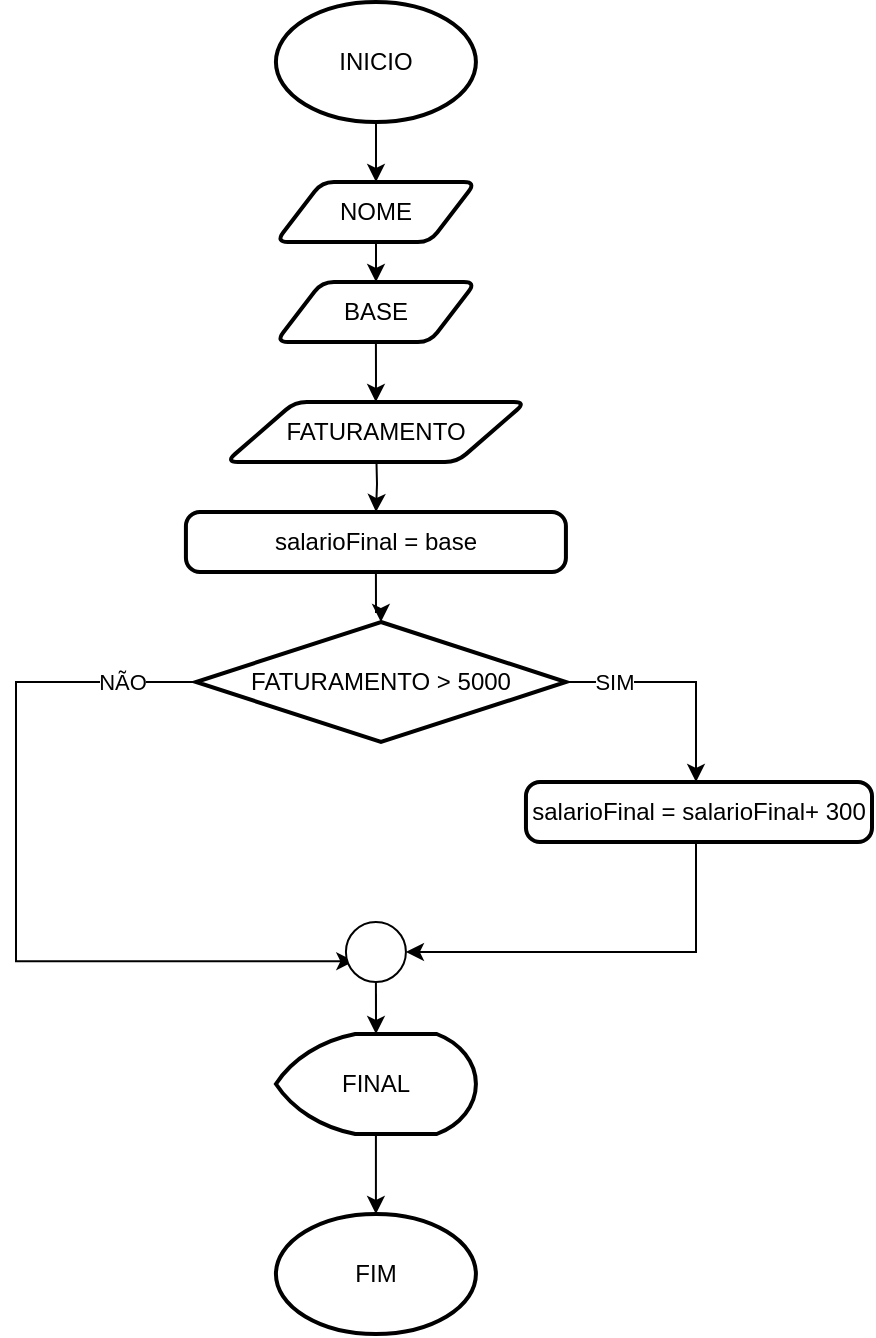 <mxfile version="25.0.3">
  <diagram name="Página-1" id="bqSLXWLM2ICRi-HMAkXr">
    <mxGraphModel dx="1509" dy="821" grid="1" gridSize="10" guides="1" tooltips="1" connect="1" arrows="1" fold="1" page="1" pageScale="1" pageWidth="1169" pageHeight="827" math="0" shadow="0">
      <root>
        <mxCell id="0" />
        <mxCell id="1" parent="0" />
        <mxCell id="_oOxYickGk842K9Q29Tc-1" style="edgeStyle=orthogonalEdgeStyle;rounded=0;orthogonalLoop=1;jettySize=auto;html=1;" edge="1" parent="1" source="_oOxYickGk842K9Q29Tc-2" target="_oOxYickGk842K9Q29Tc-5">
          <mxGeometry relative="1" as="geometry" />
        </mxCell>
        <mxCell id="_oOxYickGk842K9Q29Tc-2" value="INICIO" style="strokeWidth=2;html=1;shape=mxgraph.flowchart.start_1;whiteSpace=wrap;" vertex="1" parent="1">
          <mxGeometry x="511.96" y="124" width="100" height="60" as="geometry" />
        </mxCell>
        <mxCell id="_oOxYickGk842K9Q29Tc-3" value="FIM" style="strokeWidth=2;html=1;shape=mxgraph.flowchart.start_1;whiteSpace=wrap;" vertex="1" parent="1">
          <mxGeometry x="511.96" y="730" width="100" height="60" as="geometry" />
        </mxCell>
        <mxCell id="_oOxYickGk842K9Q29Tc-4" style="edgeStyle=orthogonalEdgeStyle;rounded=0;orthogonalLoop=1;jettySize=auto;html=1;" edge="1" parent="1" source="_oOxYickGk842K9Q29Tc-5" target="_oOxYickGk842K9Q29Tc-7">
          <mxGeometry relative="1" as="geometry" />
        </mxCell>
        <mxCell id="_oOxYickGk842K9Q29Tc-5" value="NOME" style="shape=parallelogram;html=1;strokeWidth=2;perimeter=parallelogramPerimeter;whiteSpace=wrap;rounded=1;arcSize=12;size=0.23;" vertex="1" parent="1">
          <mxGeometry x="511.96" y="214" width="100" height="30" as="geometry" />
        </mxCell>
        <mxCell id="_oOxYickGk842K9Q29Tc-6" style="edgeStyle=orthogonalEdgeStyle;rounded=0;orthogonalLoop=1;jettySize=auto;html=1;" edge="1" parent="1" target="_oOxYickGk842K9Q29Tc-8">
          <mxGeometry relative="1" as="geometry">
            <mxPoint x="561.96" y="364" as="targetPoint" />
            <mxPoint x="562" y="344" as="sourcePoint" />
          </mxGeometry>
        </mxCell>
        <mxCell id="_oOxYickGk842K9Q29Tc-22" style="edgeStyle=orthogonalEdgeStyle;rounded=0;orthogonalLoop=1;jettySize=auto;html=1;exitX=0.5;exitY=1;exitDx=0;exitDy=0;" edge="1" parent="1" source="_oOxYickGk842K9Q29Tc-7" target="_oOxYickGk842K9Q29Tc-21">
          <mxGeometry relative="1" as="geometry" />
        </mxCell>
        <mxCell id="_oOxYickGk842K9Q29Tc-7" value="BASE" style="shape=parallelogram;html=1;strokeWidth=2;perimeter=parallelogramPerimeter;whiteSpace=wrap;rounded=1;arcSize=12;size=0.23;" vertex="1" parent="1">
          <mxGeometry x="511.96" y="264" width="100" height="30" as="geometry" />
        </mxCell>
        <mxCell id="_oOxYickGk842K9Q29Tc-8" value="salarioFinal = base" style="rounded=1;whiteSpace=wrap;html=1;absoluteArcSize=1;arcSize=14;strokeWidth=2;" vertex="1" parent="1">
          <mxGeometry x="466.96" y="379" width="190" height="30" as="geometry" />
        </mxCell>
        <mxCell id="_oOxYickGk842K9Q29Tc-10" style="edgeStyle=orthogonalEdgeStyle;rounded=0;orthogonalLoop=1;jettySize=auto;html=1;exitX=0.5;exitY=1;exitDx=0;exitDy=0;" edge="1" parent="1" source="_oOxYickGk842K9Q29Tc-8" target="_oOxYickGk842K9Q29Tc-15">
          <mxGeometry relative="1" as="geometry">
            <mxPoint x="561.96" y="439" as="targetPoint" />
          </mxGeometry>
        </mxCell>
        <mxCell id="_oOxYickGk842K9Q29Tc-11" style="edgeStyle=orthogonalEdgeStyle;rounded=0;orthogonalLoop=1;jettySize=auto;html=1;" edge="1" parent="1" source="_oOxYickGk842K9Q29Tc-15" target="_oOxYickGk842K9Q29Tc-23">
          <mxGeometry relative="1" as="geometry">
            <mxPoint x="702" y="514" as="targetPoint" />
            <Array as="points">
              <mxPoint x="722" y="464" />
            </Array>
          </mxGeometry>
        </mxCell>
        <mxCell id="_oOxYickGk842K9Q29Tc-12" value="SIM" style="edgeLabel;html=1;align=center;verticalAlign=middle;resizable=0;points=[];" vertex="1" connectable="0" parent="_oOxYickGk842K9Q29Tc-11">
          <mxGeometry x="-0.722" y="3" relative="1" as="geometry">
            <mxPoint x="8" y="3" as="offset" />
          </mxGeometry>
        </mxCell>
        <mxCell id="_oOxYickGk842K9Q29Tc-13" style="edgeStyle=orthogonalEdgeStyle;rounded=0;orthogonalLoop=1;jettySize=auto;html=1;entryX=0.14;entryY=0.653;entryDx=0;entryDy=0;entryPerimeter=0;exitX=0;exitY=0.5;exitDx=0;exitDy=0;exitPerimeter=0;" edge="1" parent="1" source="_oOxYickGk842K9Q29Tc-15" target="_oOxYickGk842K9Q29Tc-20">
          <mxGeometry relative="1" as="geometry">
            <Array as="points">
              <mxPoint x="382" y="464" />
              <mxPoint x="382" y="604" />
            </Array>
            <mxPoint x="477" y="474" as="sourcePoint" />
          </mxGeometry>
        </mxCell>
        <mxCell id="_oOxYickGk842K9Q29Tc-14" value="NÃO" style="edgeLabel;html=1;align=center;verticalAlign=middle;resizable=0;points=[];" vertex="1" connectable="0" parent="_oOxYickGk842K9Q29Tc-13">
          <mxGeometry x="-0.747" y="-2" relative="1" as="geometry">
            <mxPoint x="13" y="2" as="offset" />
          </mxGeometry>
        </mxCell>
        <mxCell id="_oOxYickGk842K9Q29Tc-15" value="FATURAMENTO &amp;gt; 5000" style="strokeWidth=2;html=1;shape=mxgraph.flowchart.decision;whiteSpace=wrap;" vertex="1" parent="1">
          <mxGeometry x="472.02" y="434" width="184.94" height="60" as="geometry" />
        </mxCell>
        <mxCell id="_oOxYickGk842K9Q29Tc-26" style="edgeStyle=orthogonalEdgeStyle;rounded=0;orthogonalLoop=1;jettySize=auto;html=1;exitX=0.5;exitY=1;exitDx=0;exitDy=0;" edge="1" parent="1" source="_oOxYickGk842K9Q29Tc-20" target="_oOxYickGk842K9Q29Tc-25">
          <mxGeometry relative="1" as="geometry" />
        </mxCell>
        <mxCell id="_oOxYickGk842K9Q29Tc-20" value="" style="ellipse;whiteSpace=wrap;html=1;strokeWidth=1;" vertex="1" parent="1">
          <mxGeometry x="546.96" y="584" width="30" height="30" as="geometry" />
        </mxCell>
        <mxCell id="_oOxYickGk842K9Q29Tc-21" value="FATURAMENTO" style="shape=parallelogram;html=1;strokeWidth=2;perimeter=parallelogramPerimeter;whiteSpace=wrap;rounded=1;arcSize=12;size=0.23;" vertex="1" parent="1">
          <mxGeometry x="486.94" y="324" width="150.04" height="30" as="geometry" />
        </mxCell>
        <mxCell id="_oOxYickGk842K9Q29Tc-24" style="edgeStyle=orthogonalEdgeStyle;rounded=0;orthogonalLoop=1;jettySize=auto;html=1;entryX=1;entryY=0.5;entryDx=0;entryDy=0;" edge="1" parent="1" source="_oOxYickGk842K9Q29Tc-23" target="_oOxYickGk842K9Q29Tc-20">
          <mxGeometry relative="1" as="geometry">
            <Array as="points">
              <mxPoint x="722" y="599" />
            </Array>
          </mxGeometry>
        </mxCell>
        <mxCell id="_oOxYickGk842K9Q29Tc-23" value="salarioFinal = salarioFinal+ 300" style="rounded=1;whiteSpace=wrap;html=1;absoluteArcSize=1;arcSize=14;strokeWidth=2;" vertex="1" parent="1">
          <mxGeometry x="636.98" y="514" width="173.02" height="30" as="geometry" />
        </mxCell>
        <mxCell id="_oOxYickGk842K9Q29Tc-27" style="edgeStyle=orthogonalEdgeStyle;rounded=0;orthogonalLoop=1;jettySize=auto;html=1;" edge="1" parent="1" source="_oOxYickGk842K9Q29Tc-25" target="_oOxYickGk842K9Q29Tc-3">
          <mxGeometry relative="1" as="geometry" />
        </mxCell>
        <mxCell id="_oOxYickGk842K9Q29Tc-25" value="FINAL" style="strokeWidth=2;html=1;shape=mxgraph.flowchart.display;whiteSpace=wrap;" vertex="1" parent="1">
          <mxGeometry x="511.96" y="640" width="100" height="50" as="geometry" />
        </mxCell>
      </root>
    </mxGraphModel>
  </diagram>
</mxfile>
